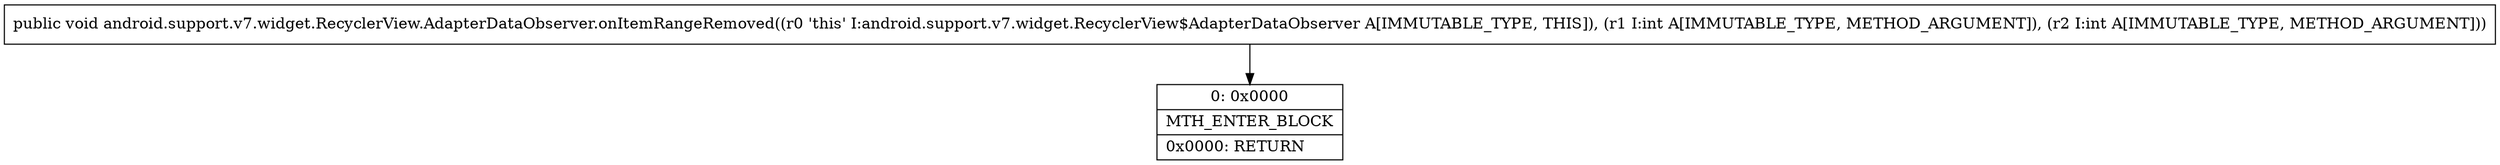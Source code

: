 digraph "CFG forandroid.support.v7.widget.RecyclerView.AdapterDataObserver.onItemRangeRemoved(II)V" {
Node_0 [shape=record,label="{0\:\ 0x0000|MTH_ENTER_BLOCK\l|0x0000: RETURN   \l}"];
MethodNode[shape=record,label="{public void android.support.v7.widget.RecyclerView.AdapterDataObserver.onItemRangeRemoved((r0 'this' I:android.support.v7.widget.RecyclerView$AdapterDataObserver A[IMMUTABLE_TYPE, THIS]), (r1 I:int A[IMMUTABLE_TYPE, METHOD_ARGUMENT]), (r2 I:int A[IMMUTABLE_TYPE, METHOD_ARGUMENT])) }"];
MethodNode -> Node_0;
}

